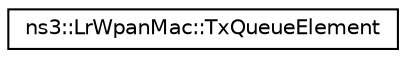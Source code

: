 digraph "Graphical Class Hierarchy"
{
 // LATEX_PDF_SIZE
  edge [fontname="Helvetica",fontsize="10",labelfontname="Helvetica",labelfontsize="10"];
  node [fontname="Helvetica",fontsize="10",shape=record];
  rankdir="LR";
  Node0 [label="ns3::LrWpanMac::TxQueueElement",height=0.2,width=0.4,color="black", fillcolor="white", style="filled",URL="$structns3_1_1_lr_wpan_mac_1_1_tx_queue_element.html",tooltip="Helper structure for managing transmission queue elements."];
}
